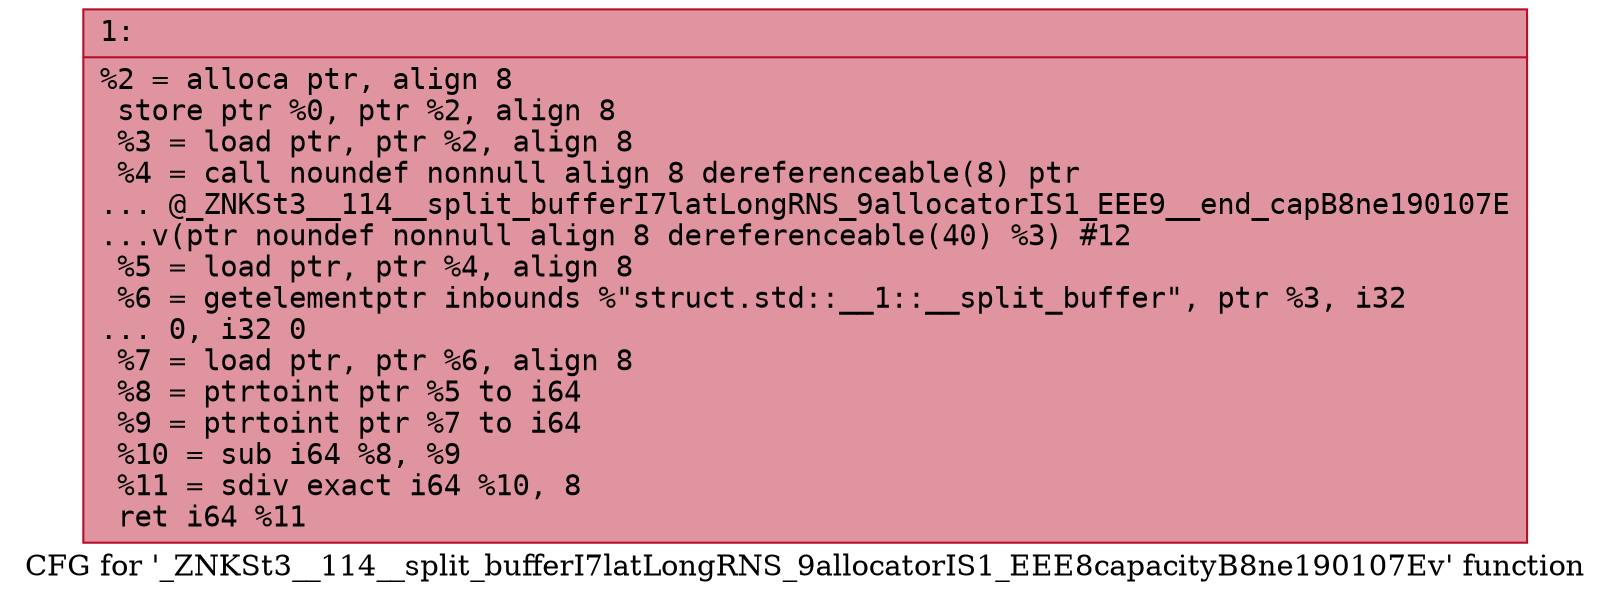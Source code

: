 digraph "CFG for '_ZNKSt3__114__split_bufferI7latLongRNS_9allocatorIS1_EEE8capacityB8ne190107Ev' function" {
	label="CFG for '_ZNKSt3__114__split_bufferI7latLongRNS_9allocatorIS1_EEE8capacityB8ne190107Ev' function";

	Node0x6000017628a0 [shape=record,color="#b70d28ff", style=filled, fillcolor="#b70d2870" fontname="Courier",label="{1:\l|  %2 = alloca ptr, align 8\l  store ptr %0, ptr %2, align 8\l  %3 = load ptr, ptr %2, align 8\l  %4 = call noundef nonnull align 8 dereferenceable(8) ptr\l... @_ZNKSt3__114__split_bufferI7latLongRNS_9allocatorIS1_EEE9__end_capB8ne190107E\l...v(ptr noundef nonnull align 8 dereferenceable(40) %3) #12\l  %5 = load ptr, ptr %4, align 8\l  %6 = getelementptr inbounds %\"struct.std::__1::__split_buffer\", ptr %3, i32\l... 0, i32 0\l  %7 = load ptr, ptr %6, align 8\l  %8 = ptrtoint ptr %5 to i64\l  %9 = ptrtoint ptr %7 to i64\l  %10 = sub i64 %8, %9\l  %11 = sdiv exact i64 %10, 8\l  ret i64 %11\l}"];
}
